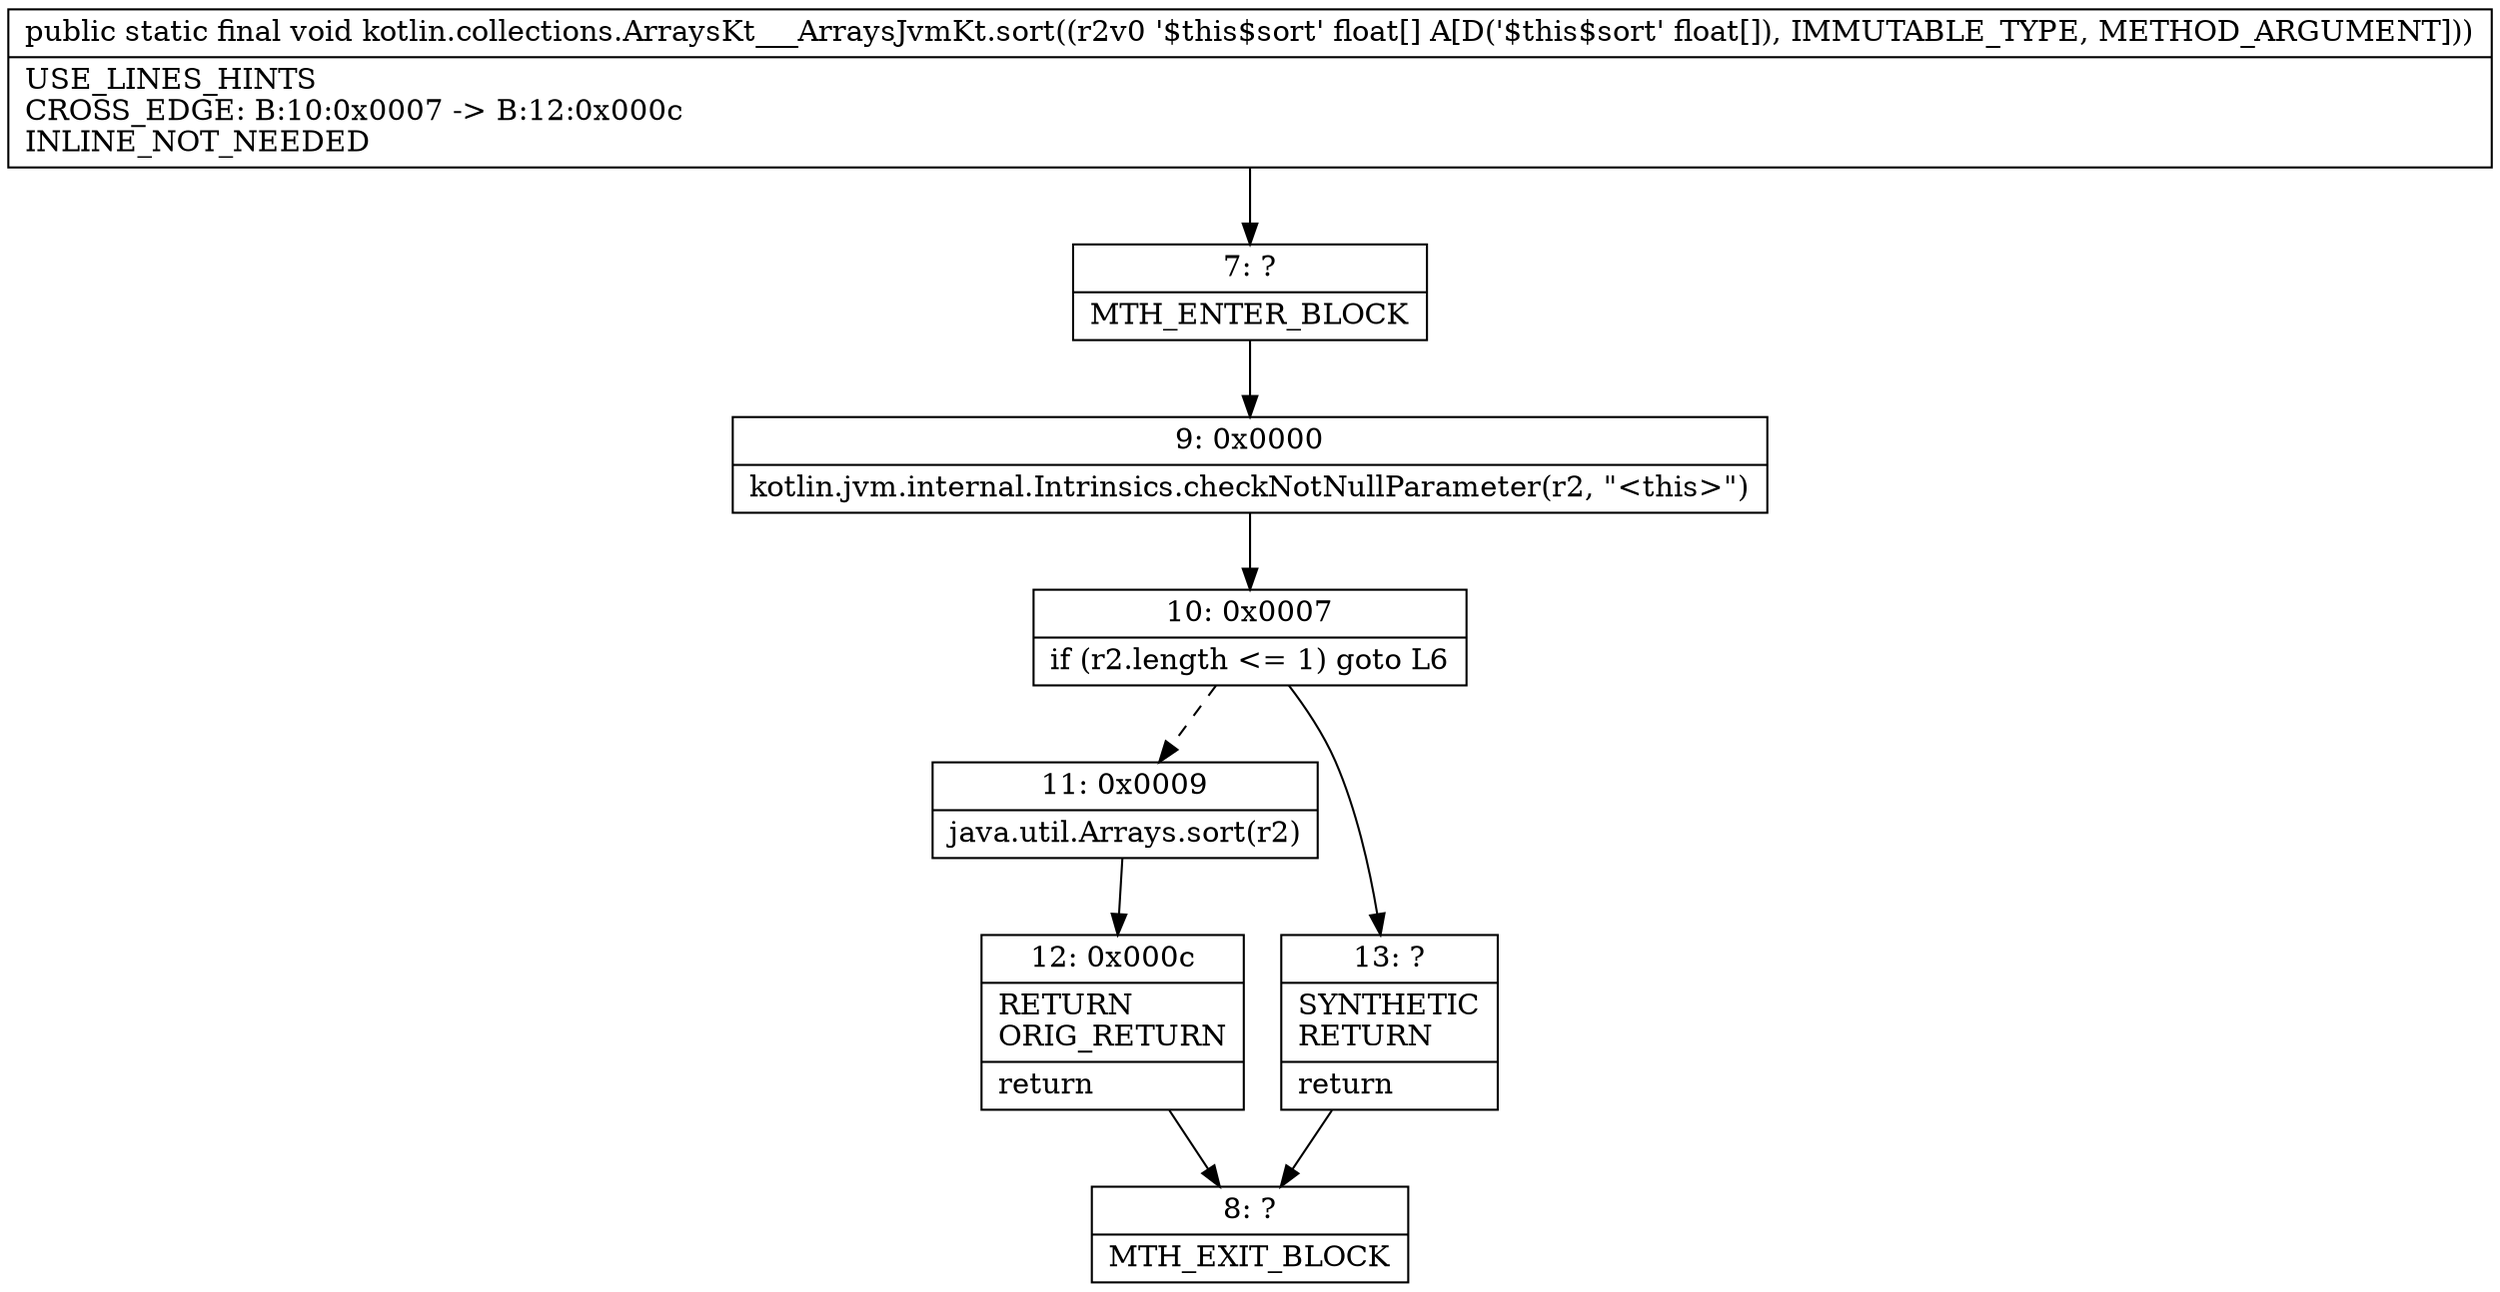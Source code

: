digraph "CFG forkotlin.collections.ArraysKt___ArraysJvmKt.sort([F)V" {
Node_7 [shape=record,label="{7\:\ ?|MTH_ENTER_BLOCK\l}"];
Node_9 [shape=record,label="{9\:\ 0x0000|kotlin.jvm.internal.Intrinsics.checkNotNullParameter(r2, \"\<this\>\")\l}"];
Node_10 [shape=record,label="{10\:\ 0x0007|if (r2.length \<= 1) goto L6\l}"];
Node_11 [shape=record,label="{11\:\ 0x0009|java.util.Arrays.sort(r2)\l}"];
Node_12 [shape=record,label="{12\:\ 0x000c|RETURN\lORIG_RETURN\l|return\l}"];
Node_8 [shape=record,label="{8\:\ ?|MTH_EXIT_BLOCK\l}"];
Node_13 [shape=record,label="{13\:\ ?|SYNTHETIC\lRETURN\l|return\l}"];
MethodNode[shape=record,label="{public static final void kotlin.collections.ArraysKt___ArraysJvmKt.sort((r2v0 '$this$sort' float[] A[D('$this$sort' float[]), IMMUTABLE_TYPE, METHOD_ARGUMENT]))  | USE_LINES_HINTS\lCROSS_EDGE: B:10:0x0007 \-\> B:12:0x000c\lINLINE_NOT_NEEDED\l}"];
MethodNode -> Node_7;Node_7 -> Node_9;
Node_9 -> Node_10;
Node_10 -> Node_11[style=dashed];
Node_10 -> Node_13;
Node_11 -> Node_12;
Node_12 -> Node_8;
Node_13 -> Node_8;
}

